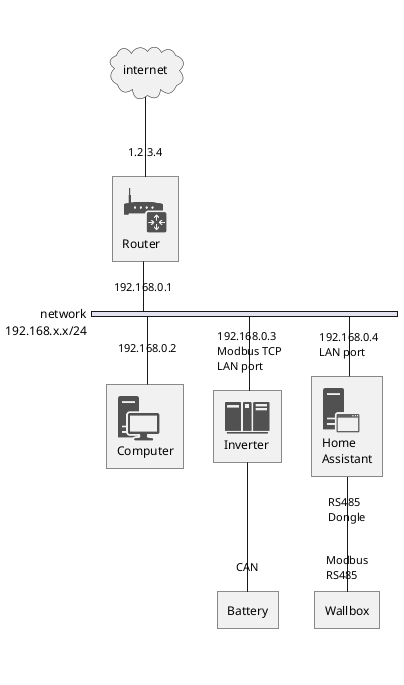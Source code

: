 @startuml

!include <office/Devices/router>
!include <office/Devices/switch>
!include <office/Devices/workstation>
!include <office/Servers/application_server_blue>
!include <office/Servers/mainframe>

nwdiag {
  internet [shape = cloud ];
  
  
  router [ address = "1.2.3.4" description = "<$router>\nRouter" ];
  
  internet -- router;
  
  network network {
    address = "192.168.x.x/24";
    router [ address = "192.168.0.1" ];
    pc [ address = "192.168.0.2" description = "<$workstation>\nComputer" ];
    inverter [ address = "192.168.0.3\nModbus TCP\nLAN port" description = "<$mainframe>\nInverter" ];
    ha [ address = "192.168.0.4\nLAN port" description = "<$application_server_blue>\nHome\nAssistant" ];
  }
  inverter -- mppt1;
  inverter -- mppt2;
  inverter -- battery;
  battery [ address = "CAN" description = "Battery" ];
  ha -- wallbox;
  ha [ address = "RS485\nDongle" ]
  wallbox [ address = "Modbus\nRS485" description = "Wallbox" ];
  
}

@enduml